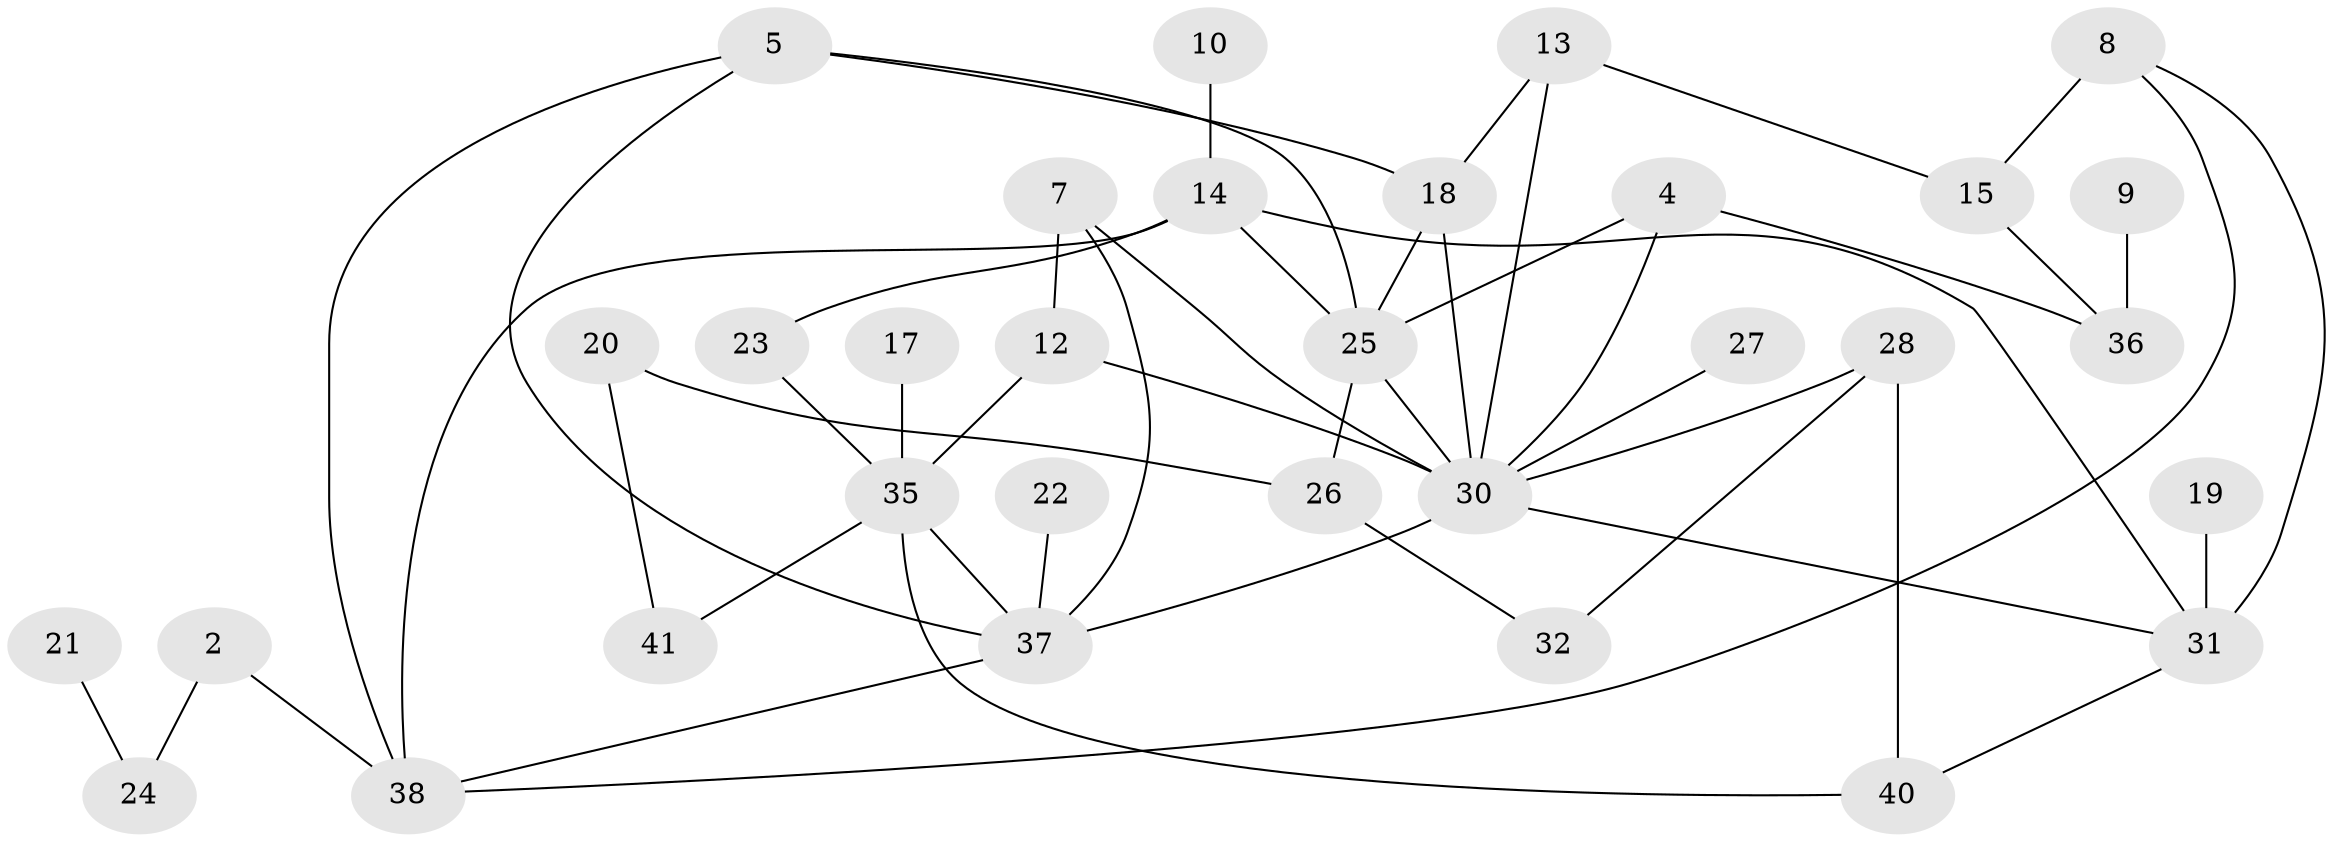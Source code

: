 // original degree distribution, {1: 0.24390243902439024, 0: 0.0975609756097561, 2: 0.2804878048780488, 3: 0.14634146341463414, 4: 0.13414634146341464, 6: 0.024390243902439025, 5: 0.07317073170731707}
// Generated by graph-tools (version 1.1) at 2025/25/03/09/25 03:25:15]
// undirected, 32 vertices, 50 edges
graph export_dot {
graph [start="1"]
  node [color=gray90,style=filled];
  2;
  4;
  5;
  7;
  8;
  9;
  10;
  12;
  13;
  14;
  15;
  17;
  18;
  19;
  20;
  21;
  22;
  23;
  24;
  25;
  26;
  27;
  28;
  30;
  31;
  32;
  35;
  36;
  37;
  38;
  40;
  41;
  2 -- 24 [weight=1.0];
  2 -- 38 [weight=1.0];
  4 -- 25 [weight=1.0];
  4 -- 30 [weight=1.0];
  4 -- 36 [weight=1.0];
  5 -- 18 [weight=1.0];
  5 -- 25 [weight=1.0];
  5 -- 37 [weight=1.0];
  5 -- 38 [weight=1.0];
  7 -- 12 [weight=1.0];
  7 -- 30 [weight=1.0];
  7 -- 37 [weight=1.0];
  8 -- 15 [weight=2.0];
  8 -- 31 [weight=1.0];
  8 -- 38 [weight=1.0];
  9 -- 36 [weight=1.0];
  10 -- 14 [weight=1.0];
  12 -- 30 [weight=1.0];
  12 -- 35 [weight=1.0];
  13 -- 15 [weight=1.0];
  13 -- 18 [weight=1.0];
  13 -- 30 [weight=1.0];
  14 -- 23 [weight=1.0];
  14 -- 25 [weight=1.0];
  14 -- 31 [weight=1.0];
  14 -- 38 [weight=1.0];
  15 -- 36 [weight=1.0];
  17 -- 35 [weight=1.0];
  18 -- 25 [weight=1.0];
  18 -- 30 [weight=2.0];
  19 -- 31 [weight=1.0];
  20 -- 26 [weight=1.0];
  20 -- 41 [weight=1.0];
  21 -- 24 [weight=1.0];
  22 -- 37 [weight=1.0];
  23 -- 35 [weight=1.0];
  25 -- 26 [weight=1.0];
  25 -- 30 [weight=2.0];
  26 -- 32 [weight=1.0];
  27 -- 30 [weight=1.0];
  28 -- 30 [weight=1.0];
  28 -- 32 [weight=1.0];
  28 -- 40 [weight=1.0];
  30 -- 31 [weight=1.0];
  30 -- 37 [weight=1.0];
  31 -- 40 [weight=1.0];
  35 -- 37 [weight=1.0];
  35 -- 40 [weight=1.0];
  35 -- 41 [weight=1.0];
  37 -- 38 [weight=1.0];
}
